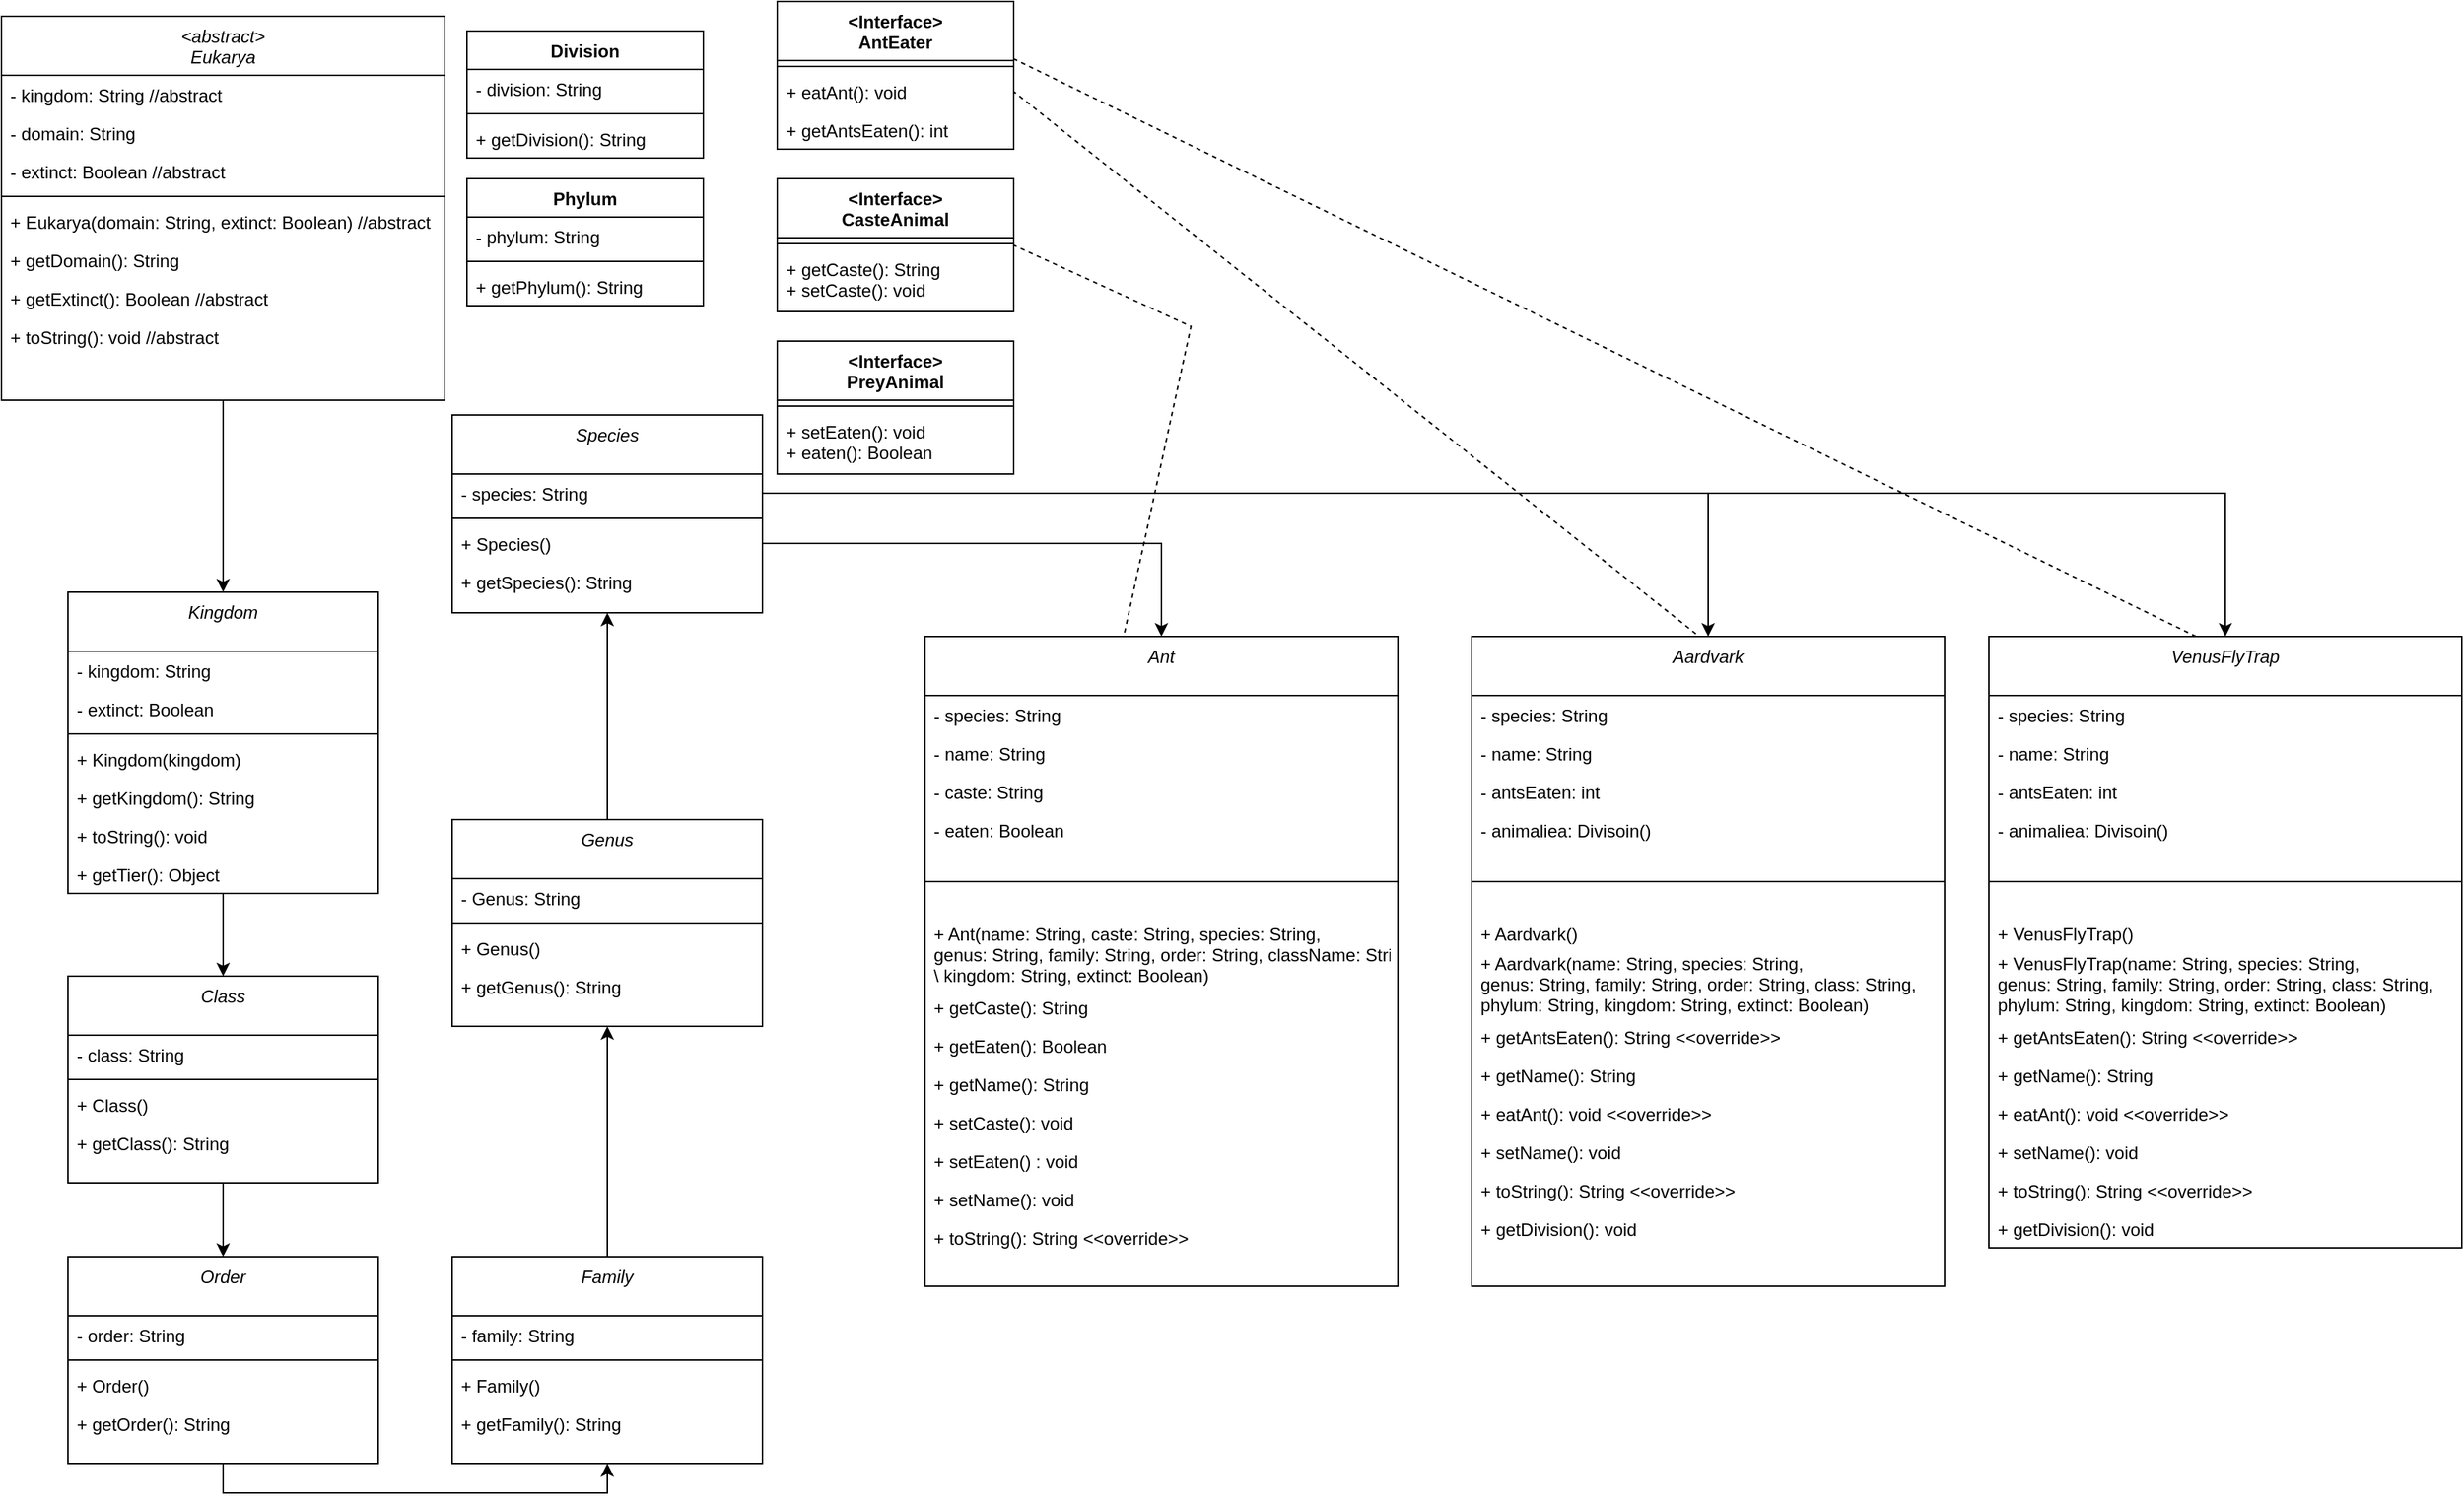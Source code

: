 <mxfile version="24.7.8">
  <diagram id="C5RBs43oDa-KdzZeNtuy" name="Page-1">
    <mxGraphModel dx="994" dy="894" grid="1" gridSize="10" guides="1" tooltips="1" connect="1" arrows="1" fold="1" page="1" pageScale="1" pageWidth="827" pageHeight="1169" math="0" shadow="0">
      <root>
        <mxCell id="WIyWlLk6GJQsqaUBKTNV-0" />
        <mxCell id="WIyWlLk6GJQsqaUBKTNV-1" parent="WIyWlLk6GJQsqaUBKTNV-0" />
        <mxCell id="qfs21I6iocScvUOpKB2_-18" style="edgeStyle=orthogonalEdgeStyle;rounded=0;orthogonalLoop=1;jettySize=auto;html=1;exitX=0.5;exitY=1;exitDx=0;exitDy=0;" parent="WIyWlLk6GJQsqaUBKTNV-1" source="zkfFHV4jXpPFQw0GAbJ--0" target="qfs21I6iocScvUOpKB2_-11" edge="1">
          <mxGeometry relative="1" as="geometry" />
        </mxCell>
        <mxCell id="zkfFHV4jXpPFQw0GAbJ--0" value="&lt;abstract&gt;&#xa;Eukarya" style="swimlane;fontStyle=2;align=center;verticalAlign=top;childLayout=stackLayout;horizontal=1;startSize=40;horizontalStack=0;resizeParent=1;resizeLast=0;collapsible=1;marginBottom=0;rounded=0;shadow=0;strokeWidth=1;" parent="WIyWlLk6GJQsqaUBKTNV-1" vertex="1">
          <mxGeometry x="175" y="70" width="300" height="260" as="geometry">
            <mxRectangle x="230" y="140" width="160" height="26" as="alternateBounds" />
          </mxGeometry>
        </mxCell>
        <mxCell id="zkfFHV4jXpPFQw0GAbJ--1" value="- kingdom: String //abstract" style="text;align=left;verticalAlign=top;spacingLeft=4;spacingRight=4;overflow=hidden;rotatable=0;points=[[0,0.5],[1,0.5]];portConstraint=eastwest;" parent="zkfFHV4jXpPFQw0GAbJ--0" vertex="1">
          <mxGeometry y="40" width="300" height="26" as="geometry" />
        </mxCell>
        <mxCell id="zkfFHV4jXpPFQw0GAbJ--2" value="- domain: String " style="text;align=left;verticalAlign=top;spacingLeft=4;spacingRight=4;overflow=hidden;rotatable=0;points=[[0,0.5],[1,0.5]];portConstraint=eastwest;rounded=0;shadow=0;html=0;" parent="zkfFHV4jXpPFQw0GAbJ--0" vertex="1">
          <mxGeometry y="66" width="300" height="26" as="geometry" />
        </mxCell>
        <mxCell id="qfs21I6iocScvUOpKB2_-19" value="- extinct: Boolean //abstract" style="text;align=left;verticalAlign=top;spacingLeft=4;spacingRight=4;overflow=hidden;rotatable=0;points=[[0,0.5],[1,0.5]];portConstraint=eastwest;rounded=0;shadow=0;html=0;" parent="zkfFHV4jXpPFQw0GAbJ--0" vertex="1">
          <mxGeometry y="92" width="300" height="26" as="geometry" />
        </mxCell>
        <mxCell id="zkfFHV4jXpPFQw0GAbJ--4" value="" style="line;html=1;strokeWidth=1;align=left;verticalAlign=middle;spacingTop=-1;spacingLeft=3;spacingRight=3;rotatable=0;labelPosition=right;points=[];portConstraint=eastwest;" parent="zkfFHV4jXpPFQw0GAbJ--0" vertex="1">
          <mxGeometry y="118" width="300" height="8" as="geometry" />
        </mxCell>
        <mxCell id="zkfFHV4jXpPFQw0GAbJ--5" value="+ Eukarya(domain: String, extinct: Boolean) //abstract" style="text;align=left;verticalAlign=top;spacingLeft=4;spacingRight=4;overflow=hidden;rotatable=0;points=[[0,0.5],[1,0.5]];portConstraint=eastwest;" parent="zkfFHV4jXpPFQw0GAbJ--0" vertex="1">
          <mxGeometry y="126" width="300" height="26" as="geometry" />
        </mxCell>
        <mxCell id="qfs21I6iocScvUOpKB2_-5" value="+ getDomain(): String" style="text;align=left;verticalAlign=top;spacingLeft=4;spacingRight=4;overflow=hidden;rotatable=0;points=[[0,0.5],[1,0.5]];portConstraint=eastwest;" parent="zkfFHV4jXpPFQw0GAbJ--0" vertex="1">
          <mxGeometry y="152" width="300" height="26" as="geometry" />
        </mxCell>
        <mxCell id="qfs21I6iocScvUOpKB2_-20" value="+ getExtinct(): Boolean //abstract" style="text;align=left;verticalAlign=top;spacingLeft=4;spacingRight=4;overflow=hidden;rotatable=0;points=[[0,0.5],[1,0.5]];portConstraint=eastwest;" parent="zkfFHV4jXpPFQw0GAbJ--0" vertex="1">
          <mxGeometry y="178" width="300" height="26" as="geometry" />
        </mxCell>
        <mxCell id="qfs21I6iocScvUOpKB2_-21" value="+ toString(): void //abstract" style="text;align=left;verticalAlign=top;spacingLeft=4;spacingRight=4;overflow=hidden;rotatable=0;points=[[0,0.5],[1,0.5]];portConstraint=eastwest;" parent="zkfFHV4jXpPFQw0GAbJ--0" vertex="1">
          <mxGeometry y="204" width="300" height="26" as="geometry" />
        </mxCell>
        <mxCell id="qfs21I6iocScvUOpKB2_-0" value="Division" style="swimlane;fontStyle=1;align=center;verticalAlign=top;childLayout=stackLayout;horizontal=1;startSize=26;horizontalStack=0;resizeParent=1;resizeParentMax=0;resizeLast=0;collapsible=1;marginBottom=0;whiteSpace=wrap;html=1;" parent="WIyWlLk6GJQsqaUBKTNV-1" vertex="1">
          <mxGeometry x="490" y="80" width="160" height="86" as="geometry" />
        </mxCell>
        <mxCell id="qfs21I6iocScvUOpKB2_-1" value="- division: String" style="text;strokeColor=none;fillColor=none;align=left;verticalAlign=top;spacingLeft=4;spacingRight=4;overflow=hidden;rotatable=0;points=[[0,0.5],[1,0.5]];portConstraint=eastwest;whiteSpace=wrap;html=1;" parent="qfs21I6iocScvUOpKB2_-0" vertex="1">
          <mxGeometry y="26" width="160" height="26" as="geometry" />
        </mxCell>
        <mxCell id="qfs21I6iocScvUOpKB2_-2" value="" style="line;strokeWidth=1;fillColor=none;align=left;verticalAlign=middle;spacingTop=-1;spacingLeft=3;spacingRight=3;rotatable=0;labelPosition=right;points=[];portConstraint=eastwest;strokeColor=inherit;" parent="qfs21I6iocScvUOpKB2_-0" vertex="1">
          <mxGeometry y="52" width="160" height="8" as="geometry" />
        </mxCell>
        <mxCell id="qfs21I6iocScvUOpKB2_-3" value="+ getDivision(): String" style="text;strokeColor=none;fillColor=none;align=left;verticalAlign=top;spacingLeft=4;spacingRight=4;overflow=hidden;rotatable=0;points=[[0,0.5],[1,0.5]];portConstraint=eastwest;whiteSpace=wrap;html=1;" parent="qfs21I6iocScvUOpKB2_-0" vertex="1">
          <mxGeometry y="60" width="160" height="26" as="geometry" />
        </mxCell>
        <mxCell id="qfs21I6iocScvUOpKB2_-6" value="Phylum" style="swimlane;fontStyle=1;align=center;verticalAlign=top;childLayout=stackLayout;horizontal=1;startSize=26;horizontalStack=0;resizeParent=1;resizeParentMax=0;resizeLast=0;collapsible=1;marginBottom=0;whiteSpace=wrap;html=1;" parent="WIyWlLk6GJQsqaUBKTNV-1" vertex="1">
          <mxGeometry x="490" y="180" width="160" height="86" as="geometry" />
        </mxCell>
        <mxCell id="qfs21I6iocScvUOpKB2_-7" value="- phylum: String" style="text;strokeColor=none;fillColor=none;align=left;verticalAlign=top;spacingLeft=4;spacingRight=4;overflow=hidden;rotatable=0;points=[[0,0.5],[1,0.5]];portConstraint=eastwest;whiteSpace=wrap;html=1;" parent="qfs21I6iocScvUOpKB2_-6" vertex="1">
          <mxGeometry y="26" width="160" height="26" as="geometry" />
        </mxCell>
        <mxCell id="qfs21I6iocScvUOpKB2_-8" value="" style="line;strokeWidth=1;fillColor=none;align=left;verticalAlign=middle;spacingTop=-1;spacingLeft=3;spacingRight=3;rotatable=0;labelPosition=right;points=[];portConstraint=eastwest;strokeColor=inherit;" parent="qfs21I6iocScvUOpKB2_-6" vertex="1">
          <mxGeometry y="52" width="160" height="8" as="geometry" />
        </mxCell>
        <mxCell id="qfs21I6iocScvUOpKB2_-9" value="+ getPhylum(): String" style="text;strokeColor=none;fillColor=none;align=left;verticalAlign=top;spacingLeft=4;spacingRight=4;overflow=hidden;rotatable=0;points=[[0,0.5],[1,0.5]];portConstraint=eastwest;whiteSpace=wrap;html=1;" parent="qfs21I6iocScvUOpKB2_-6" vertex="1">
          <mxGeometry y="60" width="160" height="26" as="geometry" />
        </mxCell>
        <mxCell id="qfs21I6iocScvUOpKB2_-141" style="edgeStyle=orthogonalEdgeStyle;rounded=0;orthogonalLoop=1;jettySize=auto;html=1;" parent="WIyWlLk6GJQsqaUBKTNV-1" source="qfs21I6iocScvUOpKB2_-11" target="qfs21I6iocScvUOpKB2_-32" edge="1">
          <mxGeometry relative="1" as="geometry" />
        </mxCell>
        <mxCell id="qfs21I6iocScvUOpKB2_-11" value="Kingdom" style="swimlane;fontStyle=2;align=center;verticalAlign=top;childLayout=stackLayout;horizontal=1;startSize=40;horizontalStack=0;resizeParent=1;resizeLast=0;collapsible=1;marginBottom=0;rounded=0;shadow=0;strokeWidth=1;" parent="WIyWlLk6GJQsqaUBKTNV-1" vertex="1">
          <mxGeometry x="220" y="460" width="210" height="204" as="geometry">
            <mxRectangle x="230" y="140" width="160" height="26" as="alternateBounds" />
          </mxGeometry>
        </mxCell>
        <mxCell id="qfs21I6iocScvUOpKB2_-12" value="- kingdom: String" style="text;align=left;verticalAlign=top;spacingLeft=4;spacingRight=4;overflow=hidden;rotatable=0;points=[[0,0.5],[1,0.5]];portConstraint=eastwest;" parent="qfs21I6iocScvUOpKB2_-11" vertex="1">
          <mxGeometry y="40" width="210" height="26" as="geometry" />
        </mxCell>
        <mxCell id="qfs21I6iocScvUOpKB2_-13" value="- extinct: Boolean" style="text;align=left;verticalAlign=top;spacingLeft=4;spacingRight=4;overflow=hidden;rotatable=0;points=[[0,0.5],[1,0.5]];portConstraint=eastwest;rounded=0;shadow=0;html=0;" parent="qfs21I6iocScvUOpKB2_-11" vertex="1">
          <mxGeometry y="66" width="210" height="26" as="geometry" />
        </mxCell>
        <mxCell id="qfs21I6iocScvUOpKB2_-14" value="" style="line;html=1;strokeWidth=1;align=left;verticalAlign=middle;spacingTop=-1;spacingLeft=3;spacingRight=3;rotatable=0;labelPosition=right;points=[];portConstraint=eastwest;" parent="qfs21I6iocScvUOpKB2_-11" vertex="1">
          <mxGeometry y="92" width="210" height="8" as="geometry" />
        </mxCell>
        <mxCell id="qfs21I6iocScvUOpKB2_-15" value="+ Kingdom(kingdom)" style="text;align=left;verticalAlign=top;spacingLeft=4;spacingRight=4;overflow=hidden;rotatable=0;points=[[0,0.5],[1,0.5]];portConstraint=eastwest;" parent="qfs21I6iocScvUOpKB2_-11" vertex="1">
          <mxGeometry y="100" width="210" height="26" as="geometry" />
        </mxCell>
        <mxCell id="qfs21I6iocScvUOpKB2_-16" value="+ getKingdom(): String " style="text;align=left;verticalAlign=top;spacingLeft=4;spacingRight=4;overflow=hidden;rotatable=0;points=[[0,0.5],[1,0.5]];portConstraint=eastwest;" parent="qfs21I6iocScvUOpKB2_-11" vertex="1">
          <mxGeometry y="126" width="210" height="26" as="geometry" />
        </mxCell>
        <mxCell id="qfs21I6iocScvUOpKB2_-22" value="+ toString(): void " style="text;align=left;verticalAlign=top;spacingLeft=4;spacingRight=4;overflow=hidden;rotatable=0;points=[[0,0.5],[1,0.5]];portConstraint=eastwest;" parent="qfs21I6iocScvUOpKB2_-11" vertex="1">
          <mxGeometry y="152" width="210" height="26" as="geometry" />
        </mxCell>
        <mxCell id="vSyH-KOjTN5N9mYft-qb-3" value="+ getTier(): Object" style="text;align=left;verticalAlign=top;spacingLeft=4;spacingRight=4;overflow=hidden;rotatable=0;points=[[0,0.5],[1,0.5]];portConstraint=eastwest;" vertex="1" parent="qfs21I6iocScvUOpKB2_-11">
          <mxGeometry y="178" width="210" height="26" as="geometry" />
        </mxCell>
        <mxCell id="qfs21I6iocScvUOpKB2_-142" style="edgeStyle=orthogonalEdgeStyle;rounded=0;orthogonalLoop=1;jettySize=auto;html=1;" parent="WIyWlLk6GJQsqaUBKTNV-1" source="qfs21I6iocScvUOpKB2_-32" target="qfs21I6iocScvUOpKB2_-38" edge="1">
          <mxGeometry relative="1" as="geometry" />
        </mxCell>
        <mxCell id="qfs21I6iocScvUOpKB2_-32" value="Class" style="swimlane;fontStyle=2;align=center;verticalAlign=top;childLayout=stackLayout;horizontal=1;startSize=40;horizontalStack=0;resizeParent=1;resizeLast=0;collapsible=1;marginBottom=0;rounded=0;shadow=0;strokeWidth=1;" parent="WIyWlLk6GJQsqaUBKTNV-1" vertex="1">
          <mxGeometry x="220" y="720" width="210" height="140" as="geometry">
            <mxRectangle x="230" y="140" width="160" height="26" as="alternateBounds" />
          </mxGeometry>
        </mxCell>
        <mxCell id="qfs21I6iocScvUOpKB2_-33" value="- class: String" style="text;align=left;verticalAlign=top;spacingLeft=4;spacingRight=4;overflow=hidden;rotatable=0;points=[[0,0.5],[1,0.5]];portConstraint=eastwest;" parent="qfs21I6iocScvUOpKB2_-32" vertex="1">
          <mxGeometry y="40" width="210" height="26" as="geometry" />
        </mxCell>
        <mxCell id="qfs21I6iocScvUOpKB2_-34" value="" style="line;html=1;strokeWidth=1;align=left;verticalAlign=middle;spacingTop=-1;spacingLeft=3;spacingRight=3;rotatable=0;labelPosition=right;points=[];portConstraint=eastwest;" parent="qfs21I6iocScvUOpKB2_-32" vertex="1">
          <mxGeometry y="66" width="210" height="8" as="geometry" />
        </mxCell>
        <mxCell id="qfs21I6iocScvUOpKB2_-35" value="+ Class()" style="text;align=left;verticalAlign=top;spacingLeft=4;spacingRight=4;overflow=hidden;rotatable=0;points=[[0,0.5],[1,0.5]];portConstraint=eastwest;" parent="qfs21I6iocScvUOpKB2_-32" vertex="1">
          <mxGeometry y="74" width="210" height="26" as="geometry" />
        </mxCell>
        <mxCell id="qfs21I6iocScvUOpKB2_-36" value="+ getClass(): String " style="text;align=left;verticalAlign=top;spacingLeft=4;spacingRight=4;overflow=hidden;rotatable=0;points=[[0,0.5],[1,0.5]];portConstraint=eastwest;" parent="qfs21I6iocScvUOpKB2_-32" vertex="1">
          <mxGeometry y="100" width="210" height="26" as="geometry" />
        </mxCell>
        <mxCell id="qfs21I6iocScvUOpKB2_-143" style="edgeStyle=orthogonalEdgeStyle;rounded=0;orthogonalLoop=1;jettySize=auto;html=1;entryX=0.5;entryY=1;entryDx=0;entryDy=0;" parent="WIyWlLk6GJQsqaUBKTNV-1" source="qfs21I6iocScvUOpKB2_-38" target="qfs21I6iocScvUOpKB2_-44" edge="1">
          <mxGeometry relative="1" as="geometry">
            <Array as="points">
              <mxPoint x="325" y="1070" />
              <mxPoint x="585" y="1070" />
            </Array>
          </mxGeometry>
        </mxCell>
        <mxCell id="qfs21I6iocScvUOpKB2_-38" value="Order" style="swimlane;fontStyle=2;align=center;verticalAlign=top;childLayout=stackLayout;horizontal=1;startSize=40;horizontalStack=0;resizeParent=1;resizeLast=0;collapsible=1;marginBottom=0;rounded=0;shadow=0;strokeWidth=1;" parent="WIyWlLk6GJQsqaUBKTNV-1" vertex="1">
          <mxGeometry x="220" y="910" width="210" height="140" as="geometry">
            <mxRectangle x="230" y="140" width="160" height="26" as="alternateBounds" />
          </mxGeometry>
        </mxCell>
        <mxCell id="qfs21I6iocScvUOpKB2_-39" value="- order: String" style="text;align=left;verticalAlign=top;spacingLeft=4;spacingRight=4;overflow=hidden;rotatable=0;points=[[0,0.5],[1,0.5]];portConstraint=eastwest;" parent="qfs21I6iocScvUOpKB2_-38" vertex="1">
          <mxGeometry y="40" width="210" height="26" as="geometry" />
        </mxCell>
        <mxCell id="qfs21I6iocScvUOpKB2_-40" value="" style="line;html=1;strokeWidth=1;align=left;verticalAlign=middle;spacingTop=-1;spacingLeft=3;spacingRight=3;rotatable=0;labelPosition=right;points=[];portConstraint=eastwest;" parent="qfs21I6iocScvUOpKB2_-38" vertex="1">
          <mxGeometry y="66" width="210" height="8" as="geometry" />
        </mxCell>
        <mxCell id="qfs21I6iocScvUOpKB2_-41" value="+ Order()" style="text;align=left;verticalAlign=top;spacingLeft=4;spacingRight=4;overflow=hidden;rotatable=0;points=[[0,0.5],[1,0.5]];portConstraint=eastwest;" parent="qfs21I6iocScvUOpKB2_-38" vertex="1">
          <mxGeometry y="74" width="210" height="26" as="geometry" />
        </mxCell>
        <mxCell id="qfs21I6iocScvUOpKB2_-42" value="+ getOrder(): String " style="text;align=left;verticalAlign=top;spacingLeft=4;spacingRight=4;overflow=hidden;rotatable=0;points=[[0,0.5],[1,0.5]];portConstraint=eastwest;" parent="qfs21I6iocScvUOpKB2_-38" vertex="1">
          <mxGeometry y="100" width="210" height="26" as="geometry" />
        </mxCell>
        <mxCell id="qfs21I6iocScvUOpKB2_-66" style="edgeStyle=orthogonalEdgeStyle;rounded=0;orthogonalLoop=1;jettySize=auto;html=1;entryX=0.5;entryY=1;entryDx=0;entryDy=0;" parent="WIyWlLk6GJQsqaUBKTNV-1" source="qfs21I6iocScvUOpKB2_-44" target="qfs21I6iocScvUOpKB2_-50" edge="1">
          <mxGeometry relative="1" as="geometry" />
        </mxCell>
        <mxCell id="qfs21I6iocScvUOpKB2_-44" value="Family" style="swimlane;fontStyle=2;align=center;verticalAlign=top;childLayout=stackLayout;horizontal=1;startSize=40;horizontalStack=0;resizeParent=1;resizeLast=0;collapsible=1;marginBottom=0;rounded=0;shadow=0;strokeWidth=1;" parent="WIyWlLk6GJQsqaUBKTNV-1" vertex="1">
          <mxGeometry x="480" y="910" width="210" height="140" as="geometry">
            <mxRectangle x="230" y="140" width="160" height="26" as="alternateBounds" />
          </mxGeometry>
        </mxCell>
        <mxCell id="qfs21I6iocScvUOpKB2_-45" value="- family: String" style="text;align=left;verticalAlign=top;spacingLeft=4;spacingRight=4;overflow=hidden;rotatable=0;points=[[0,0.5],[1,0.5]];portConstraint=eastwest;" parent="qfs21I6iocScvUOpKB2_-44" vertex="1">
          <mxGeometry y="40" width="210" height="26" as="geometry" />
        </mxCell>
        <mxCell id="qfs21I6iocScvUOpKB2_-46" value="" style="line;html=1;strokeWidth=1;align=left;verticalAlign=middle;spacingTop=-1;spacingLeft=3;spacingRight=3;rotatable=0;labelPosition=right;points=[];portConstraint=eastwest;" parent="qfs21I6iocScvUOpKB2_-44" vertex="1">
          <mxGeometry y="66" width="210" height="8" as="geometry" />
        </mxCell>
        <mxCell id="qfs21I6iocScvUOpKB2_-47" value="+ Family()" style="text;align=left;verticalAlign=top;spacingLeft=4;spacingRight=4;overflow=hidden;rotatable=0;points=[[0,0.5],[1,0.5]];portConstraint=eastwest;" parent="qfs21I6iocScvUOpKB2_-44" vertex="1">
          <mxGeometry y="74" width="210" height="26" as="geometry" />
        </mxCell>
        <mxCell id="qfs21I6iocScvUOpKB2_-48" value="+ getFamily(): String " style="text;align=left;verticalAlign=top;spacingLeft=4;spacingRight=4;overflow=hidden;rotatable=0;points=[[0,0.5],[1,0.5]];portConstraint=eastwest;" parent="qfs21I6iocScvUOpKB2_-44" vertex="1">
          <mxGeometry y="100" width="210" height="26" as="geometry" />
        </mxCell>
        <mxCell id="qfs21I6iocScvUOpKB2_-50" value="Genus" style="swimlane;fontStyle=2;align=center;verticalAlign=top;childLayout=stackLayout;horizontal=1;startSize=40;horizontalStack=0;resizeParent=1;resizeLast=0;collapsible=1;marginBottom=0;rounded=0;shadow=0;strokeWidth=1;" parent="WIyWlLk6GJQsqaUBKTNV-1" vertex="1">
          <mxGeometry x="480" y="614" width="210" height="140" as="geometry">
            <mxRectangle x="230" y="140" width="160" height="26" as="alternateBounds" />
          </mxGeometry>
        </mxCell>
        <mxCell id="qfs21I6iocScvUOpKB2_-51" value="- Genus: String" style="text;align=left;verticalAlign=top;spacingLeft=4;spacingRight=4;overflow=hidden;rotatable=0;points=[[0,0.5],[1,0.5]];portConstraint=eastwest;" parent="qfs21I6iocScvUOpKB2_-50" vertex="1">
          <mxGeometry y="40" width="210" height="26" as="geometry" />
        </mxCell>
        <mxCell id="qfs21I6iocScvUOpKB2_-52" value="" style="line;html=1;strokeWidth=1;align=left;verticalAlign=middle;spacingTop=-1;spacingLeft=3;spacingRight=3;rotatable=0;labelPosition=right;points=[];portConstraint=eastwest;" parent="qfs21I6iocScvUOpKB2_-50" vertex="1">
          <mxGeometry y="66" width="210" height="8" as="geometry" />
        </mxCell>
        <mxCell id="qfs21I6iocScvUOpKB2_-53" value="+ Genus()" style="text;align=left;verticalAlign=top;spacingLeft=4;spacingRight=4;overflow=hidden;rotatable=0;points=[[0,0.5],[1,0.5]];portConstraint=eastwest;" parent="qfs21I6iocScvUOpKB2_-50" vertex="1">
          <mxGeometry y="74" width="210" height="26" as="geometry" />
        </mxCell>
        <mxCell id="qfs21I6iocScvUOpKB2_-54" value="+ getGenus(): String " style="text;align=left;verticalAlign=top;spacingLeft=4;spacingRight=4;overflow=hidden;rotatable=0;points=[[0,0.5],[1,0.5]];portConstraint=eastwest;" parent="qfs21I6iocScvUOpKB2_-50" vertex="1">
          <mxGeometry y="100" width="210" height="26" as="geometry" />
        </mxCell>
        <mxCell id="qfs21I6iocScvUOpKB2_-56" value="Species" style="swimlane;fontStyle=2;align=center;verticalAlign=top;childLayout=stackLayout;horizontal=1;startSize=40;horizontalStack=0;resizeParent=1;resizeLast=0;collapsible=1;marginBottom=0;rounded=0;shadow=0;strokeWidth=1;" parent="WIyWlLk6GJQsqaUBKTNV-1" vertex="1">
          <mxGeometry x="480" y="340" width="210" height="134" as="geometry">
            <mxRectangle x="230" y="140" width="160" height="26" as="alternateBounds" />
          </mxGeometry>
        </mxCell>
        <mxCell id="qfs21I6iocScvUOpKB2_-57" value="- species: String" style="text;align=left;verticalAlign=top;spacingLeft=4;spacingRight=4;overflow=hidden;rotatable=0;points=[[0,0.5],[1,0.5]];portConstraint=eastwest;" parent="qfs21I6iocScvUOpKB2_-56" vertex="1">
          <mxGeometry y="40" width="210" height="26" as="geometry" />
        </mxCell>
        <mxCell id="qfs21I6iocScvUOpKB2_-58" value="" style="line;html=1;strokeWidth=1;align=left;verticalAlign=middle;spacingTop=-1;spacingLeft=3;spacingRight=3;rotatable=0;labelPosition=right;points=[];portConstraint=eastwest;" parent="qfs21I6iocScvUOpKB2_-56" vertex="1">
          <mxGeometry y="66" width="210" height="8" as="geometry" />
        </mxCell>
        <mxCell id="qfs21I6iocScvUOpKB2_-59" value="+ Species()" style="text;align=left;verticalAlign=top;spacingLeft=4;spacingRight=4;overflow=hidden;rotatable=0;points=[[0,0.5],[1,0.5]];portConstraint=eastwest;" parent="qfs21I6iocScvUOpKB2_-56" vertex="1">
          <mxGeometry y="74" width="210" height="26" as="geometry" />
        </mxCell>
        <mxCell id="qfs21I6iocScvUOpKB2_-60" value="+ getSpecies(): String " style="text;align=left;verticalAlign=top;spacingLeft=4;spacingRight=4;overflow=hidden;rotatable=0;points=[[0,0.5],[1,0.5]];portConstraint=eastwest;" parent="qfs21I6iocScvUOpKB2_-56" vertex="1">
          <mxGeometry y="100" width="210" height="26" as="geometry" />
        </mxCell>
        <mxCell id="qfs21I6iocScvUOpKB2_-68" style="edgeStyle=orthogonalEdgeStyle;rounded=0;orthogonalLoop=1;jettySize=auto;html=1;entryX=0.5;entryY=1;entryDx=0;entryDy=0;" parent="WIyWlLk6GJQsqaUBKTNV-1" source="qfs21I6iocScvUOpKB2_-50" target="qfs21I6iocScvUOpKB2_-56" edge="1">
          <mxGeometry relative="1" as="geometry">
            <mxPoint x="615.42" y="478.156" as="targetPoint" />
          </mxGeometry>
        </mxCell>
        <mxCell id="qfs21I6iocScvUOpKB2_-71" value="Ant" style="swimlane;fontStyle=2;align=center;verticalAlign=top;childLayout=stackLayout;horizontal=1;startSize=40;horizontalStack=0;resizeParent=1;resizeLast=0;collapsible=1;marginBottom=0;rounded=0;shadow=0;strokeWidth=1;" parent="WIyWlLk6GJQsqaUBKTNV-1" vertex="1">
          <mxGeometry x="800" y="490" width="320" height="440" as="geometry">
            <mxRectangle x="230" y="140" width="160" height="26" as="alternateBounds" />
          </mxGeometry>
        </mxCell>
        <mxCell id="qfs21I6iocScvUOpKB2_-72" value="- species: String" style="text;align=left;verticalAlign=top;spacingLeft=4;spacingRight=4;overflow=hidden;rotatable=0;points=[[0,0.5],[1,0.5]];portConstraint=eastwest;" parent="qfs21I6iocScvUOpKB2_-71" vertex="1">
          <mxGeometry y="40" width="320" height="26" as="geometry" />
        </mxCell>
        <mxCell id="qfs21I6iocScvUOpKB2_-90" value="- name: String" style="text;align=left;verticalAlign=top;spacingLeft=4;spacingRight=4;overflow=hidden;rotatable=0;points=[[0,0.5],[1,0.5]];portConstraint=eastwest;" parent="qfs21I6iocScvUOpKB2_-71" vertex="1">
          <mxGeometry y="66" width="320" height="26" as="geometry" />
        </mxCell>
        <mxCell id="qfs21I6iocScvUOpKB2_-99" value="- caste: String" style="text;align=left;verticalAlign=top;spacingLeft=4;spacingRight=4;overflow=hidden;rotatable=0;points=[[0,0.5],[1,0.5]];portConstraint=eastwest;" parent="qfs21I6iocScvUOpKB2_-71" vertex="1">
          <mxGeometry y="92" width="320" height="26" as="geometry" />
        </mxCell>
        <mxCell id="qfs21I6iocScvUOpKB2_-89" value="- eaten: Boolean" style="text;align=left;verticalAlign=top;spacingLeft=4;spacingRight=4;overflow=hidden;rotatable=0;points=[[0,0.5],[1,0.5]];portConstraint=eastwest;" parent="qfs21I6iocScvUOpKB2_-71" vertex="1">
          <mxGeometry y="118" width="320" height="26" as="geometry" />
        </mxCell>
        <mxCell id="qfs21I6iocScvUOpKB2_-73" value="" style="line;html=1;strokeWidth=1;align=left;verticalAlign=middle;spacingTop=-1;spacingLeft=3;spacingRight=3;rotatable=0;labelPosition=right;points=[];portConstraint=eastwest;" parent="qfs21I6iocScvUOpKB2_-71" vertex="1">
          <mxGeometry y="144" width="320" height="44" as="geometry" />
        </mxCell>
        <mxCell id="qfs21I6iocScvUOpKB2_-86" value="+ Ant(name: String, caste: String, species: String, &#xa;genus: String, family: String, order: String, className: String,&#xa;\ kingdom: String, extinct: Boolean)" style="text;align=left;verticalAlign=top;spacingLeft=4;spacingRight=4;overflow=hidden;rotatable=0;points=[[0,0.5],[1,0.5]];portConstraint=eastwest;" parent="qfs21I6iocScvUOpKB2_-71" vertex="1">
          <mxGeometry y="188" width="320" height="50" as="geometry" />
        </mxCell>
        <mxCell id="qfs21I6iocScvUOpKB2_-88" value="+ getCaste(): String" style="text;align=left;verticalAlign=top;spacingLeft=4;spacingRight=4;overflow=hidden;rotatable=0;points=[[0,0.5],[1,0.5]];portConstraint=eastwest;" parent="qfs21I6iocScvUOpKB2_-71" vertex="1">
          <mxGeometry y="238" width="320" height="26" as="geometry" />
        </mxCell>
        <mxCell id="qfs21I6iocScvUOpKB2_-100" value="+ getEaten(): Boolean" style="text;align=left;verticalAlign=top;spacingLeft=4;spacingRight=4;overflow=hidden;rotatable=0;points=[[0,0.5],[1,0.5]];portConstraint=eastwest;" parent="qfs21I6iocScvUOpKB2_-71" vertex="1">
          <mxGeometry y="264" width="320" height="26" as="geometry" />
        </mxCell>
        <mxCell id="qfs21I6iocScvUOpKB2_-101" value="+ getName(): String" style="text;align=left;verticalAlign=top;spacingLeft=4;spacingRight=4;overflow=hidden;rotatable=0;points=[[0,0.5],[1,0.5]];portConstraint=eastwest;" parent="qfs21I6iocScvUOpKB2_-71" vertex="1">
          <mxGeometry y="290" width="320" height="26" as="geometry" />
        </mxCell>
        <mxCell id="qfs21I6iocScvUOpKB2_-102" value="+ setCaste(): void" style="text;align=left;verticalAlign=top;spacingLeft=4;spacingRight=4;overflow=hidden;rotatable=0;points=[[0,0.5],[1,0.5]];portConstraint=eastwest;" parent="qfs21I6iocScvUOpKB2_-71" vertex="1">
          <mxGeometry y="316" width="320" height="26" as="geometry" />
        </mxCell>
        <mxCell id="qfs21I6iocScvUOpKB2_-103" value="+ setEaten() : void" style="text;align=left;verticalAlign=top;spacingLeft=4;spacingRight=4;overflow=hidden;rotatable=0;points=[[0,0.5],[1,0.5]];portConstraint=eastwest;" parent="qfs21I6iocScvUOpKB2_-71" vertex="1">
          <mxGeometry y="342" width="320" height="26" as="geometry" />
        </mxCell>
        <mxCell id="qfs21I6iocScvUOpKB2_-104" value="+ setName(): void" style="text;align=left;verticalAlign=top;spacingLeft=4;spacingRight=4;overflow=hidden;rotatable=0;points=[[0,0.5],[1,0.5]];portConstraint=eastwest;" parent="qfs21I6iocScvUOpKB2_-71" vertex="1">
          <mxGeometry y="368" width="320" height="26" as="geometry" />
        </mxCell>
        <mxCell id="qfs21I6iocScvUOpKB2_-108" value="+ toString(): String &lt;&lt;override&gt;&gt;" style="text;align=left;verticalAlign=top;spacingLeft=4;spacingRight=4;overflow=hidden;rotatable=0;points=[[0,0.5],[1,0.5]];portConstraint=eastwest;" parent="qfs21I6iocScvUOpKB2_-71" vertex="1">
          <mxGeometry y="394" width="320" height="26" as="geometry" />
        </mxCell>
        <mxCell id="qfs21I6iocScvUOpKB2_-78" value="&amp;lt;Interface&amp;gt;&lt;div&gt;AntEater&lt;/div&gt;" style="swimlane;fontStyle=1;align=center;verticalAlign=top;childLayout=stackLayout;horizontal=1;startSize=40;horizontalStack=0;resizeParent=1;resizeParentMax=0;resizeLast=0;collapsible=1;marginBottom=0;whiteSpace=wrap;html=1;" parent="WIyWlLk6GJQsqaUBKTNV-1" vertex="1">
          <mxGeometry x="700" y="60" width="160" height="100" as="geometry" />
        </mxCell>
        <mxCell id="qfs21I6iocScvUOpKB2_-80" value="" style="line;strokeWidth=1;fillColor=none;align=left;verticalAlign=middle;spacingTop=-1;spacingLeft=3;spacingRight=3;rotatable=0;labelPosition=right;points=[];portConstraint=eastwest;strokeColor=inherit;" parent="qfs21I6iocScvUOpKB2_-78" vertex="1">
          <mxGeometry y="40" width="160" height="8" as="geometry" />
        </mxCell>
        <mxCell id="qfs21I6iocScvUOpKB2_-81" value="+ eatAnt(): void" style="text;strokeColor=none;fillColor=none;align=left;verticalAlign=top;spacingLeft=4;spacingRight=4;overflow=hidden;rotatable=0;points=[[0,0.5],[1,0.5]];portConstraint=eastwest;whiteSpace=wrap;html=1;" parent="qfs21I6iocScvUOpKB2_-78" vertex="1">
          <mxGeometry y="48" width="160" height="26" as="geometry" />
        </mxCell>
        <mxCell id="qfs21I6iocScvUOpKB2_-105" value="+ getAntsEaten(): int" style="text;strokeColor=none;fillColor=none;align=left;verticalAlign=top;spacingLeft=4;spacingRight=4;overflow=hidden;rotatable=0;points=[[0,0.5],[1,0.5]];portConstraint=eastwest;whiteSpace=wrap;html=1;" parent="qfs21I6iocScvUOpKB2_-78" vertex="1">
          <mxGeometry y="74" width="160" height="26" as="geometry" />
        </mxCell>
        <mxCell id="qfs21I6iocScvUOpKB2_-82" value="&amp;lt;Interface&amp;gt;&lt;div&gt;CasteAnimal&lt;/div&gt;" style="swimlane;fontStyle=1;align=center;verticalAlign=top;childLayout=stackLayout;horizontal=1;startSize=40;horizontalStack=0;resizeParent=1;resizeParentMax=0;resizeLast=0;collapsible=1;marginBottom=0;whiteSpace=wrap;html=1;" parent="WIyWlLk6GJQsqaUBKTNV-1" vertex="1">
          <mxGeometry x="700" y="180" width="160" height="90" as="geometry" />
        </mxCell>
        <mxCell id="qfs21I6iocScvUOpKB2_-83" value="" style="line;strokeWidth=1;fillColor=none;align=left;verticalAlign=middle;spacingTop=-1;spacingLeft=3;spacingRight=3;rotatable=0;labelPosition=right;points=[];portConstraint=eastwest;strokeColor=inherit;" parent="qfs21I6iocScvUOpKB2_-82" vertex="1">
          <mxGeometry y="40" width="160" height="8" as="geometry" />
        </mxCell>
        <mxCell id="qfs21I6iocScvUOpKB2_-84" value="+ getCaste(): String&lt;div&gt;+ setCaste(): void&lt;/div&gt;" style="text;strokeColor=none;fillColor=none;align=left;verticalAlign=top;spacingLeft=4;spacingRight=4;overflow=hidden;rotatable=0;points=[[0,0.5],[1,0.5]];portConstraint=eastwest;whiteSpace=wrap;html=1;" parent="qfs21I6iocScvUOpKB2_-82" vertex="1">
          <mxGeometry y="48" width="160" height="42" as="geometry" />
        </mxCell>
        <mxCell id="qfs21I6iocScvUOpKB2_-106" style="edgeStyle=orthogonalEdgeStyle;rounded=0;orthogonalLoop=1;jettySize=auto;html=1;entryX=0.5;entryY=0;entryDx=0;entryDy=0;" parent="WIyWlLk6GJQsqaUBKTNV-1" source="qfs21I6iocScvUOpKB2_-59" target="qfs21I6iocScvUOpKB2_-71" edge="1">
          <mxGeometry relative="1" as="geometry" />
        </mxCell>
        <mxCell id="qfs21I6iocScvUOpKB2_-109" value="Aardvark" style="swimlane;fontStyle=2;align=center;verticalAlign=top;childLayout=stackLayout;horizontal=1;startSize=40;horizontalStack=0;resizeParent=1;resizeLast=0;collapsible=1;marginBottom=0;rounded=0;shadow=0;strokeWidth=1;" parent="WIyWlLk6GJQsqaUBKTNV-1" vertex="1">
          <mxGeometry x="1170" y="490" width="320" height="440" as="geometry">
            <mxRectangle x="230" y="140" width="160" height="26" as="alternateBounds" />
          </mxGeometry>
        </mxCell>
        <mxCell id="qfs21I6iocScvUOpKB2_-110" value="- species: String" style="text;align=left;verticalAlign=top;spacingLeft=4;spacingRight=4;overflow=hidden;rotatable=0;points=[[0,0.5],[1,0.5]];portConstraint=eastwest;" parent="qfs21I6iocScvUOpKB2_-109" vertex="1">
          <mxGeometry y="40" width="320" height="26" as="geometry" />
        </mxCell>
        <mxCell id="qfs21I6iocScvUOpKB2_-111" value="- name: String" style="text;align=left;verticalAlign=top;spacingLeft=4;spacingRight=4;overflow=hidden;rotatable=0;points=[[0,0.5],[1,0.5]];portConstraint=eastwest;" parent="qfs21I6iocScvUOpKB2_-109" vertex="1">
          <mxGeometry y="66" width="320" height="26" as="geometry" />
        </mxCell>
        <mxCell id="qfs21I6iocScvUOpKB2_-124" value="- antsEaten: int" style="text;align=left;verticalAlign=top;spacingLeft=4;spacingRight=4;overflow=hidden;rotatable=0;points=[[0,0.5],[1,0.5]];portConstraint=eastwest;" parent="qfs21I6iocScvUOpKB2_-109" vertex="1">
          <mxGeometry y="92" width="320" height="26" as="geometry" />
        </mxCell>
        <mxCell id="qfs21I6iocScvUOpKB2_-140" value="- animaliea: Divisoin()" style="text;align=left;verticalAlign=top;spacingLeft=4;spacingRight=4;overflow=hidden;rotatable=0;points=[[0,0.5],[1,0.5]];portConstraint=eastwest;" parent="qfs21I6iocScvUOpKB2_-109" vertex="1">
          <mxGeometry y="118" width="320" height="26" as="geometry" />
        </mxCell>
        <mxCell id="qfs21I6iocScvUOpKB2_-114" value="" style="line;html=1;strokeWidth=1;align=left;verticalAlign=middle;spacingTop=-1;spacingLeft=3;spacingRight=3;rotatable=0;labelPosition=right;points=[];portConstraint=eastwest;" parent="qfs21I6iocScvUOpKB2_-109" vertex="1">
          <mxGeometry y="144" width="320" height="44" as="geometry" />
        </mxCell>
        <mxCell id="qfs21I6iocScvUOpKB2_-115" value="+ Aardvark()" style="text;align=left;verticalAlign=top;spacingLeft=4;spacingRight=4;overflow=hidden;rotatable=0;points=[[0,0.5],[1,0.5]];portConstraint=eastwest;" parent="qfs21I6iocScvUOpKB2_-109" vertex="1">
          <mxGeometry y="188" width="320" height="20" as="geometry" />
        </mxCell>
        <mxCell id="qfs21I6iocScvUOpKB2_-116" value="+ Aardvark(name: String, species: String, &#xa;genus: String, family: String, order: String, class: String,&#xa;phylum: String, kingdom: String, extinct: Boolean)" style="text;align=left;verticalAlign=top;spacingLeft=4;spacingRight=4;overflow=hidden;rotatable=0;points=[[0,0.5],[1,0.5]];portConstraint=eastwest;" parent="qfs21I6iocScvUOpKB2_-109" vertex="1">
          <mxGeometry y="208" width="320" height="50" as="geometry" />
        </mxCell>
        <mxCell id="qfs21I6iocScvUOpKB2_-117" value="+ getAntsEaten(): String &lt;&lt;override&gt;&gt;" style="text;align=left;verticalAlign=top;spacingLeft=4;spacingRight=4;overflow=hidden;rotatable=0;points=[[0,0.5],[1,0.5]];portConstraint=eastwest;" parent="qfs21I6iocScvUOpKB2_-109" vertex="1">
          <mxGeometry y="258" width="320" height="26" as="geometry" />
        </mxCell>
        <mxCell id="qfs21I6iocScvUOpKB2_-119" value="+ getName(): String" style="text;align=left;verticalAlign=top;spacingLeft=4;spacingRight=4;overflow=hidden;rotatable=0;points=[[0,0.5],[1,0.5]];portConstraint=eastwest;" parent="qfs21I6iocScvUOpKB2_-109" vertex="1">
          <mxGeometry y="284" width="320" height="26" as="geometry" />
        </mxCell>
        <mxCell id="qfs21I6iocScvUOpKB2_-120" value="+ eatAnt(): void &lt;&lt;override&gt;&gt;" style="text;align=left;verticalAlign=top;spacingLeft=4;spacingRight=4;overflow=hidden;rotatable=0;points=[[0,0.5],[1,0.5]];portConstraint=eastwest;" parent="qfs21I6iocScvUOpKB2_-109" vertex="1">
          <mxGeometry y="310" width="320" height="26" as="geometry" />
        </mxCell>
        <mxCell id="qfs21I6iocScvUOpKB2_-122" value="+ setName(): void" style="text;align=left;verticalAlign=top;spacingLeft=4;spacingRight=4;overflow=hidden;rotatable=0;points=[[0,0.5],[1,0.5]];portConstraint=eastwest;" parent="qfs21I6iocScvUOpKB2_-109" vertex="1">
          <mxGeometry y="336" width="320" height="26" as="geometry" />
        </mxCell>
        <mxCell id="qfs21I6iocScvUOpKB2_-123" value="+ toString(): String &lt;&lt;override&gt;&gt;" style="text;align=left;verticalAlign=top;spacingLeft=4;spacingRight=4;overflow=hidden;rotatable=0;points=[[0,0.5],[1,0.5]];portConstraint=eastwest;" parent="qfs21I6iocScvUOpKB2_-109" vertex="1">
          <mxGeometry y="362" width="320" height="26" as="geometry" />
        </mxCell>
        <mxCell id="qfs21I6iocScvUOpKB2_-146" value="+ getDivision(): void" style="text;align=left;verticalAlign=top;spacingLeft=4;spacingRight=4;overflow=hidden;rotatable=0;points=[[0,0.5],[1,0.5]];portConstraint=eastwest;" parent="qfs21I6iocScvUOpKB2_-109" vertex="1">
          <mxGeometry y="388" width="320" height="26" as="geometry" />
        </mxCell>
        <mxCell id="qfs21I6iocScvUOpKB2_-125" value="" style="endArrow=none;dashed=1;html=1;rounded=0;entryX=1;entryY=0.5;entryDx=0;entryDy=0;exitX=0.422;exitY=-0.006;exitDx=0;exitDy=0;exitPerimeter=0;" parent="WIyWlLk6GJQsqaUBKTNV-1" source="qfs21I6iocScvUOpKB2_-71" target="qfs21I6iocScvUOpKB2_-82" edge="1">
          <mxGeometry width="50" height="50" relative="1" as="geometry">
            <mxPoint x="980" y="470" as="sourcePoint" />
            <mxPoint x="1030" y="440" as="targetPoint" />
            <Array as="points">
              <mxPoint x="980" y="280" />
            </Array>
          </mxGeometry>
        </mxCell>
        <mxCell id="qfs21I6iocScvUOpKB2_-126" value="" style="endArrow=none;dashed=1;html=1;rounded=0;entryX=1;entryY=0.5;entryDx=0;entryDy=0;exitX=0.474;exitY=-0.004;exitDx=0;exitDy=0;exitPerimeter=0;" parent="WIyWlLk6GJQsqaUBKTNV-1" source="qfs21I6iocScvUOpKB2_-109" target="qfs21I6iocScvUOpKB2_-81" edge="1">
          <mxGeometry width="50" height="50" relative="1" as="geometry">
            <mxPoint x="980" y="320" as="sourcePoint" />
            <mxPoint x="1030" y="270" as="targetPoint" />
          </mxGeometry>
        </mxCell>
        <mxCell id="qfs21I6iocScvUOpKB2_-127" style="edgeStyle=orthogonalEdgeStyle;rounded=0;orthogonalLoop=1;jettySize=auto;html=1;" parent="WIyWlLk6GJQsqaUBKTNV-1" source="qfs21I6iocScvUOpKB2_-57" target="qfs21I6iocScvUOpKB2_-109" edge="1">
          <mxGeometry relative="1" as="geometry" />
        </mxCell>
        <mxCell id="qfs21I6iocScvUOpKB2_-128" value="VenusFlyTrap" style="swimlane;fontStyle=2;align=center;verticalAlign=top;childLayout=stackLayout;horizontal=1;startSize=40;horizontalStack=0;resizeParent=1;resizeLast=0;collapsible=1;marginBottom=0;rounded=0;shadow=0;strokeWidth=1;" parent="WIyWlLk6GJQsqaUBKTNV-1" vertex="1">
          <mxGeometry x="1520" y="490" width="320" height="414" as="geometry">
            <mxRectangle x="230" y="140" width="160" height="26" as="alternateBounds" />
          </mxGeometry>
        </mxCell>
        <mxCell id="qfs21I6iocScvUOpKB2_-129" value="- species: String" style="text;align=left;verticalAlign=top;spacingLeft=4;spacingRight=4;overflow=hidden;rotatable=0;points=[[0,0.5],[1,0.5]];portConstraint=eastwest;" parent="qfs21I6iocScvUOpKB2_-128" vertex="1">
          <mxGeometry y="40" width="320" height="26" as="geometry" />
        </mxCell>
        <mxCell id="qfs21I6iocScvUOpKB2_-130" value="- name: String" style="text;align=left;verticalAlign=top;spacingLeft=4;spacingRight=4;overflow=hidden;rotatable=0;points=[[0,0.5],[1,0.5]];portConstraint=eastwest;" parent="qfs21I6iocScvUOpKB2_-128" vertex="1">
          <mxGeometry y="66" width="320" height="26" as="geometry" />
        </mxCell>
        <mxCell id="qfs21I6iocScvUOpKB2_-131" value="- antsEaten: int" style="text;align=left;verticalAlign=top;spacingLeft=4;spacingRight=4;overflow=hidden;rotatable=0;points=[[0,0.5],[1,0.5]];portConstraint=eastwest;" parent="qfs21I6iocScvUOpKB2_-128" vertex="1">
          <mxGeometry y="92" width="320" height="26" as="geometry" />
        </mxCell>
        <mxCell id="qfs21I6iocScvUOpKB2_-148" value="- animaliea: Divisoin()" style="text;align=left;verticalAlign=top;spacingLeft=4;spacingRight=4;overflow=hidden;rotatable=0;points=[[0,0.5],[1,0.5]];portConstraint=eastwest;" parent="qfs21I6iocScvUOpKB2_-128" vertex="1">
          <mxGeometry y="118" width="320" height="26" as="geometry" />
        </mxCell>
        <mxCell id="qfs21I6iocScvUOpKB2_-132" value="" style="line;html=1;strokeWidth=1;align=left;verticalAlign=middle;spacingTop=-1;spacingLeft=3;spacingRight=3;rotatable=0;labelPosition=right;points=[];portConstraint=eastwest;" parent="qfs21I6iocScvUOpKB2_-128" vertex="1">
          <mxGeometry y="144" width="320" height="44" as="geometry" />
        </mxCell>
        <mxCell id="qfs21I6iocScvUOpKB2_-133" value="+ VenusFlyTrap()" style="text;align=left;verticalAlign=top;spacingLeft=4;spacingRight=4;overflow=hidden;rotatable=0;points=[[0,0.5],[1,0.5]];portConstraint=eastwest;" parent="qfs21I6iocScvUOpKB2_-128" vertex="1">
          <mxGeometry y="188" width="320" height="20" as="geometry" />
        </mxCell>
        <mxCell id="qfs21I6iocScvUOpKB2_-134" value="+ VenusFlyTrap(name: String, species: String, &#xa;genus: String, family: String, order: String, class: String,&#xa;phylum: String, kingdom: String, extinct: Boolean)" style="text;align=left;verticalAlign=top;spacingLeft=4;spacingRight=4;overflow=hidden;rotatable=0;points=[[0,0.5],[1,0.5]];portConstraint=eastwest;" parent="qfs21I6iocScvUOpKB2_-128" vertex="1">
          <mxGeometry y="208" width="320" height="50" as="geometry" />
        </mxCell>
        <mxCell id="qfs21I6iocScvUOpKB2_-135" value="+ getAntsEaten(): String &lt;&lt;override&gt;&gt;" style="text;align=left;verticalAlign=top;spacingLeft=4;spacingRight=4;overflow=hidden;rotatable=0;points=[[0,0.5],[1,0.5]];portConstraint=eastwest;" parent="qfs21I6iocScvUOpKB2_-128" vertex="1">
          <mxGeometry y="258" width="320" height="26" as="geometry" />
        </mxCell>
        <mxCell id="qfs21I6iocScvUOpKB2_-136" value="+ getName(): String" style="text;align=left;verticalAlign=top;spacingLeft=4;spacingRight=4;overflow=hidden;rotatable=0;points=[[0,0.5],[1,0.5]];portConstraint=eastwest;" parent="qfs21I6iocScvUOpKB2_-128" vertex="1">
          <mxGeometry y="284" width="320" height="26" as="geometry" />
        </mxCell>
        <mxCell id="qfs21I6iocScvUOpKB2_-137" value="+ eatAnt(): void &lt;&lt;override&gt;&gt;" style="text;align=left;verticalAlign=top;spacingLeft=4;spacingRight=4;overflow=hidden;rotatable=0;points=[[0,0.5],[1,0.5]];portConstraint=eastwest;" parent="qfs21I6iocScvUOpKB2_-128" vertex="1">
          <mxGeometry y="310" width="320" height="26" as="geometry" />
        </mxCell>
        <mxCell id="qfs21I6iocScvUOpKB2_-138" value="+ setName(): void" style="text;align=left;verticalAlign=top;spacingLeft=4;spacingRight=4;overflow=hidden;rotatable=0;points=[[0,0.5],[1,0.5]];portConstraint=eastwest;" parent="qfs21I6iocScvUOpKB2_-128" vertex="1">
          <mxGeometry y="336" width="320" height="26" as="geometry" />
        </mxCell>
        <mxCell id="qfs21I6iocScvUOpKB2_-139" value="+ toString(): String &lt;&lt;override&gt;&gt;" style="text;align=left;verticalAlign=top;spacingLeft=4;spacingRight=4;overflow=hidden;rotatable=0;points=[[0,0.5],[1,0.5]];portConstraint=eastwest;" parent="qfs21I6iocScvUOpKB2_-128" vertex="1">
          <mxGeometry y="362" width="320" height="26" as="geometry" />
        </mxCell>
        <mxCell id="qfs21I6iocScvUOpKB2_-147" value="+ getDivision(): void" style="text;align=left;verticalAlign=top;spacingLeft=4;spacingRight=4;overflow=hidden;rotatable=0;points=[[0,0.5],[1,0.5]];portConstraint=eastwest;" parent="qfs21I6iocScvUOpKB2_-128" vertex="1">
          <mxGeometry y="388" width="320" height="26" as="geometry" />
        </mxCell>
        <mxCell id="qfs21I6iocScvUOpKB2_-144" style="edgeStyle=orthogonalEdgeStyle;rounded=0;orthogonalLoop=1;jettySize=auto;html=1;entryX=0.5;entryY=0;entryDx=0;entryDy=0;" parent="WIyWlLk6GJQsqaUBKTNV-1" source="qfs21I6iocScvUOpKB2_-57" target="qfs21I6iocScvUOpKB2_-128" edge="1">
          <mxGeometry relative="1" as="geometry" />
        </mxCell>
        <mxCell id="qfs21I6iocScvUOpKB2_-145" value="" style="endArrow=none;dashed=1;html=1;rounded=0;exitX=0.438;exitY=0;exitDx=0;exitDy=0;exitPerimeter=0;entryX=0.983;entryY=0.375;entryDx=0;entryDy=0;entryPerimeter=0;" parent="WIyWlLk6GJQsqaUBKTNV-1" source="qfs21I6iocScvUOpKB2_-128" target="qfs21I6iocScvUOpKB2_-78" edge="1">
          <mxGeometry width="50" height="50" relative="1" as="geometry">
            <mxPoint x="1322" y="460" as="sourcePoint" />
            <mxPoint x="1010" y="100" as="targetPoint" />
          </mxGeometry>
        </mxCell>
        <mxCell id="vSyH-KOjTN5N9mYft-qb-0" value="&amp;lt;Interface&amp;gt;&lt;div&gt;PreyAnimal&lt;/div&gt;" style="swimlane;fontStyle=1;align=center;verticalAlign=top;childLayout=stackLayout;horizontal=1;startSize=40;horizontalStack=0;resizeParent=1;resizeParentMax=0;resizeLast=0;collapsible=1;marginBottom=0;whiteSpace=wrap;html=1;" vertex="1" parent="WIyWlLk6GJQsqaUBKTNV-1">
          <mxGeometry x="700" y="290" width="160" height="90" as="geometry" />
        </mxCell>
        <mxCell id="vSyH-KOjTN5N9mYft-qb-1" value="" style="line;strokeWidth=1;fillColor=none;align=left;verticalAlign=middle;spacingTop=-1;spacingLeft=3;spacingRight=3;rotatable=0;labelPosition=right;points=[];portConstraint=eastwest;strokeColor=inherit;" vertex="1" parent="vSyH-KOjTN5N9mYft-qb-0">
          <mxGeometry y="40" width="160" height="8" as="geometry" />
        </mxCell>
        <mxCell id="vSyH-KOjTN5N9mYft-qb-2" value="+ setEaten(): void&lt;div&gt;+ eaten(): Boolean&lt;/div&gt;" style="text;strokeColor=none;fillColor=none;align=left;verticalAlign=top;spacingLeft=4;spacingRight=4;overflow=hidden;rotatable=0;points=[[0,0.5],[1,0.5]];portConstraint=eastwest;whiteSpace=wrap;html=1;" vertex="1" parent="vSyH-KOjTN5N9mYft-qb-0">
          <mxGeometry y="48" width="160" height="42" as="geometry" />
        </mxCell>
      </root>
    </mxGraphModel>
  </diagram>
</mxfile>
